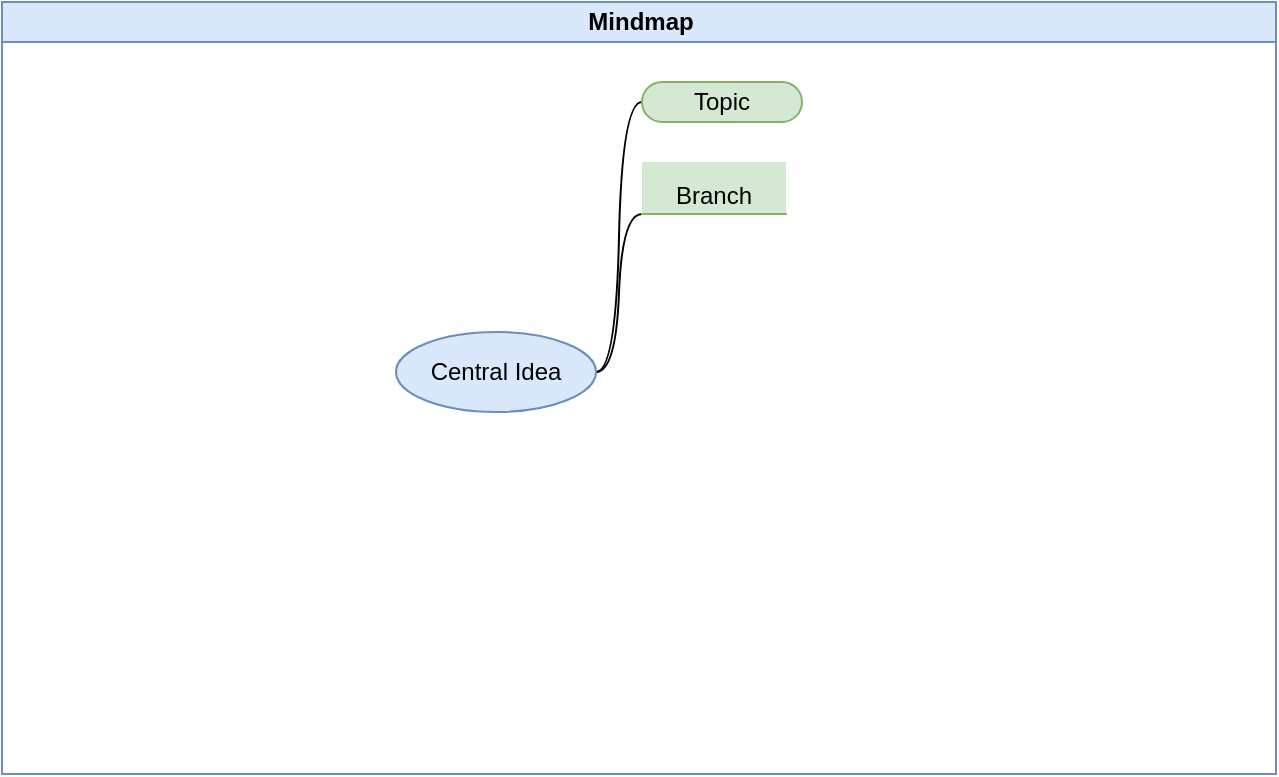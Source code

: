 <mxfile pages="1" version="11.2.8" type="github"><diagram id="Y4H8VBuLVpw54L_VqRyq" name="第 1 页"><mxGraphModel dx="882" dy="591" grid="0" gridSize="10" guides="1" tooltips="1" connect="1" arrows="1" fold="1" page="1" pageScale="1" pageWidth="827" pageHeight="1169" math="0" shadow="0"><root><mxCell id="0"/><mxCell id="1" parent="0"/><mxCell id="xYIM_MNbO__H7Er0R7le-1" value="Mindmap" style="swimlane;html=1;startSize=20;horizontal=1;containerType=tree;fillColor=#dae8fc;strokeColor=#6c8ebf;" parent="1" vertex="1"><mxGeometry x="20" y="20" width="637" height="386" as="geometry"/></mxCell><mxCell id="xYIM_MNbO__H7Er0R7le-2" value="" style="edgeStyle=entityRelationEdgeStyle;startArrow=none;endArrow=none;segment=10;curved=1;" parent="xYIM_MNbO__H7Er0R7le-1" source="xYIM_MNbO__H7Er0R7le-6" target="xYIM_MNbO__H7Er0R7le-7" edge="1"><mxGeometry relative="1" as="geometry"/></mxCell><mxCell id="xYIM_MNbO__H7Er0R7le-3" value="" style="edgeStyle=entityRelationEdgeStyle;startArrow=none;endArrow=none;segment=10;curved=1;" parent="xYIM_MNbO__H7Er0R7le-1" source="xYIM_MNbO__H7Er0R7le-6" target="xYIM_MNbO__H7Er0R7le-8" edge="1"><mxGeometry relative="1" as="geometry"/></mxCell><mxCell id="xYIM_MNbO__H7Er0R7le-6" value="Central Idea" style="ellipse;whiteSpace=wrap;html=1;align=center;container=1;recursiveResize=0;treeFolding=1;treeMoving=1;fillColor=#dae8fc;strokeColor=#6c8ebf;" parent="xYIM_MNbO__H7Er0R7le-1" vertex="1"><mxGeometry x="197" y="165" width="100" height="40" as="geometry"/></mxCell><mxCell id="xYIM_MNbO__H7Er0R7le-7" value="Topic" style="whiteSpace=wrap;html=1;rounded=1;arcSize=50;align=center;verticalAlign=middle;container=1;recursiveResize=0;strokeWidth=1;autosize=1;spacing=4;treeFolding=1;treeMoving=1;fillColor=#d5e8d4;strokeColor=#82b366;" parent="xYIM_MNbO__H7Er0R7le-1" vertex="1"><mxGeometry x="320" y="40" width="80" height="20" as="geometry"/></mxCell><mxCell id="xYIM_MNbO__H7Er0R7le-8" value="Branch" style="whiteSpace=wrap;html=1;shape=partialRectangle;top=0;left=0;bottom=1;right=0;points=[[0,1],[1,1]];strokeColor=#82b366;fillColor=#d5e8d4;align=center;verticalAlign=bottom;routingCenterY=0.5;snapToPoint=1;container=1;recursiveResize=0;autosize=1;treeFolding=1;treeMoving=1;" parent="xYIM_MNbO__H7Er0R7le-1" vertex="1"><mxGeometry x="320" y="80" width="72" height="26" as="geometry"/></mxCell></root></mxGraphModel></diagram></mxfile>